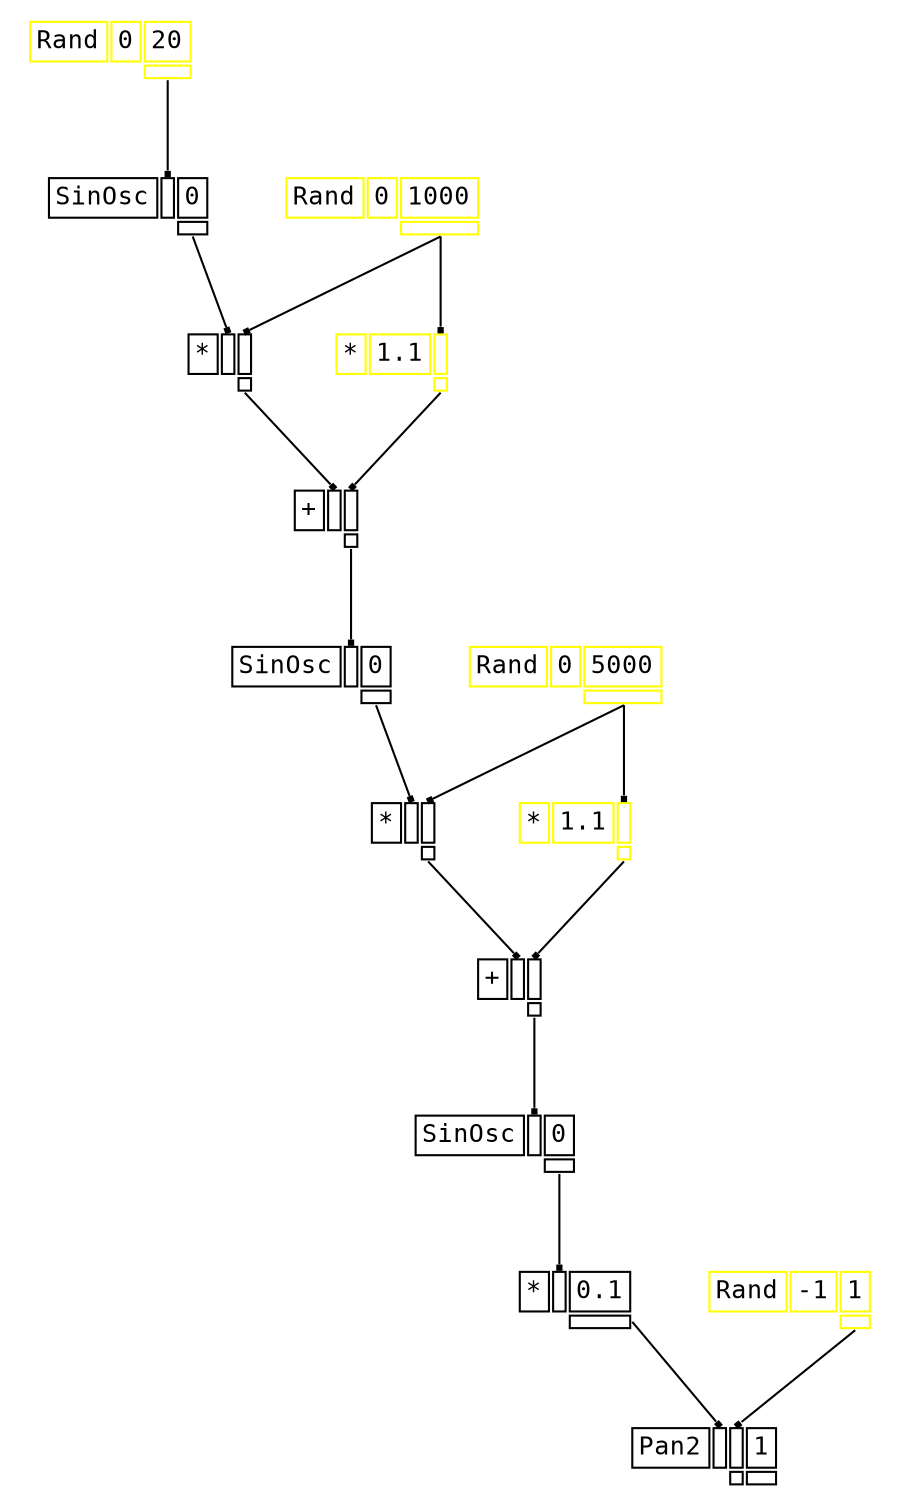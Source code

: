 digraph Anonymous {
graph [splines=false];
node [fontsize=12,fontname="Courier"];
edge [arrowhead=box,arrowsize=0.25];
u_2[shape="plaintext",color="yellow",label=<<TABLE BORDER="0" CELLBORDER="1"><TR><TD>Rand</TD><TD ID="u_2:K_0">0</TD><TD ID="u_2:K_1">20</TD></TR><TR><TD BORDER="0"></TD><TD BORDER="0"></TD><TD PORT="o_0" ID="u_2:o_0"></TD></TR></TABLE>>];
u_3[shape="plaintext",color="black",label=<<TABLE BORDER="0" CELLBORDER="1"><TR><TD>SinOsc</TD><TD PORT="i_0" ID="u_3:i_0"></TD><TD ID="u_3:K_1">0</TD></TR><TR><TD BORDER="0"></TD><TD BORDER="0"></TD><TD PORT="o_0" ID="u_3:o_0"></TD></TR></TABLE>>];
u_5[shape="plaintext",color="yellow",label=<<TABLE BORDER="0" CELLBORDER="1"><TR><TD>Rand</TD><TD ID="u_5:K_0">0</TD><TD ID="u_5:K_1">1000</TD></TR><TR><TD BORDER="0"></TD><TD BORDER="0"></TD><TD PORT="o_0" ID="u_5:o_0"></TD></TR></TABLE>>];
u_6[shape="plaintext",color="black",label=<<TABLE BORDER="0" CELLBORDER="1"><TR><TD>*</TD><TD PORT="i_0" ID="u_6:i_0"></TD><TD PORT="i_1" ID="u_6:i_1"></TD></TR><TR><TD BORDER="0"></TD><TD BORDER="0"></TD><TD PORT="o_0" ID="u_6:o_0"></TD></TR></TABLE>>];
u_8[shape="plaintext",color="yellow",label=<<TABLE BORDER="0" CELLBORDER="1"><TR><TD>*</TD><TD ID="u_8:K_0">1.1</TD><TD PORT="i_1" ID="u_8:i_1"></TD></TR><TR><TD BORDER="0"></TD><TD BORDER="0"></TD><TD PORT="o_0" ID="u_8:o_0"></TD></TR></TABLE>>];
u_9[shape="plaintext",color="black",label=<<TABLE BORDER="0" CELLBORDER="1"><TR><TD>+</TD><TD PORT="i_0" ID="u_9:i_0"></TD><TD PORT="i_1" ID="u_9:i_1"></TD></TR><TR><TD BORDER="0"></TD><TD BORDER="0"></TD><TD PORT="o_0" ID="u_9:o_0"></TD></TR></TABLE>>];
u_10[shape="plaintext",color="black",label=<<TABLE BORDER="0" CELLBORDER="1"><TR><TD>SinOsc</TD><TD PORT="i_0" ID="u_10:i_0"></TD><TD ID="u_10:K_1">0</TD></TR><TR><TD BORDER="0"></TD><TD BORDER="0"></TD><TD PORT="o_0" ID="u_10:o_0"></TD></TR></TABLE>>];
u_12[shape="plaintext",color="yellow",label=<<TABLE BORDER="0" CELLBORDER="1"><TR><TD>Rand</TD><TD ID="u_12:K_0">0</TD><TD ID="u_12:K_1">5000</TD></TR><TR><TD BORDER="0"></TD><TD BORDER="0"></TD><TD PORT="o_0" ID="u_12:o_0"></TD></TR></TABLE>>];
u_13[shape="plaintext",color="black",label=<<TABLE BORDER="0" CELLBORDER="1"><TR><TD>*</TD><TD PORT="i_0" ID="u_13:i_0"></TD><TD PORT="i_1" ID="u_13:i_1"></TD></TR><TR><TD BORDER="0"></TD><TD BORDER="0"></TD><TD PORT="o_0" ID="u_13:o_0"></TD></TR></TABLE>>];
u_14[shape="plaintext",color="yellow",label=<<TABLE BORDER="0" CELLBORDER="1"><TR><TD>*</TD><TD ID="u_14:K_0">1.1</TD><TD PORT="i_1" ID="u_14:i_1"></TD></TR><TR><TD BORDER="0"></TD><TD BORDER="0"></TD><TD PORT="o_0" ID="u_14:o_0"></TD></TR></TABLE>>];
u_15[shape="plaintext",color="black",label=<<TABLE BORDER="0" CELLBORDER="1"><TR><TD>+</TD><TD PORT="i_0" ID="u_15:i_0"></TD><TD PORT="i_1" ID="u_15:i_1"></TD></TR><TR><TD BORDER="0"></TD><TD BORDER="0"></TD><TD PORT="o_0" ID="u_15:o_0"></TD></TR></TABLE>>];
u_16[shape="plaintext",color="black",label=<<TABLE BORDER="0" CELLBORDER="1"><TR><TD>SinOsc</TD><TD PORT="i_0" ID="u_16:i_0"></TD><TD ID="u_16:K_1">0</TD></TR><TR><TD BORDER="0"></TD><TD BORDER="0"></TD><TD PORT="o_0" ID="u_16:o_0"></TD></TR></TABLE>>];
u_18[shape="plaintext",color="black",label=<<TABLE BORDER="0" CELLBORDER="1"><TR><TD>*</TD><TD PORT="i_0" ID="u_18:i_0"></TD><TD ID="u_18:K_1">0.1</TD></TR><TR><TD BORDER="0"></TD><TD BORDER="0"></TD><TD PORT="o_0" ID="u_18:o_0"></TD></TR></TABLE>>];
u_21[shape="plaintext",color="yellow",label=<<TABLE BORDER="0" CELLBORDER="1"><TR><TD>Rand</TD><TD ID="u_21:K_0">-1</TD><TD ID="u_21:K_1">1</TD></TR><TR><TD BORDER="0"></TD><TD BORDER="0"></TD><TD PORT="o_0" ID="u_21:o_0"></TD></TR></TABLE>>];
u_22[shape="plaintext",color="black",label=<<TABLE BORDER="0" CELLBORDER="1"><TR><TD>Pan2</TD><TD PORT="i_0" ID="u_22:i_0"></TD><TD PORT="i_1" ID="u_22:i_1"></TD><TD ID="u_22:K_2">1</TD></TR><TR><TD BORDER="0"></TD><TD BORDER="0"></TD><TD PORT="o_0" ID="u_22:o_0"></TD><TD PORT="o_1" ID="u_22:o_1"></TD></TR></TABLE>>];
u_2:o_0 -> u_3:i_0;
u_3:o_0 -> u_6:i_0;
u_5:o_0 -> u_6:i_1;
u_5:o_0 -> u_8:i_1;
u_6:o_0 -> u_9:i_0;
u_8:o_0 -> u_9:i_1;
u_9:o_0 -> u_10:i_0;
u_10:o_0 -> u_13:i_0;
u_12:o_0 -> u_13:i_1;
u_12:o_0 -> u_14:i_1;
u_13:o_0 -> u_15:i_0;
u_14:o_0 -> u_15:i_1;
u_15:o_0 -> u_16:i_0;
u_16:o_0 -> u_18:i_0;
u_18:o_0 -> u_22:i_0;
u_21:o_0 -> u_22:i_1;
}
